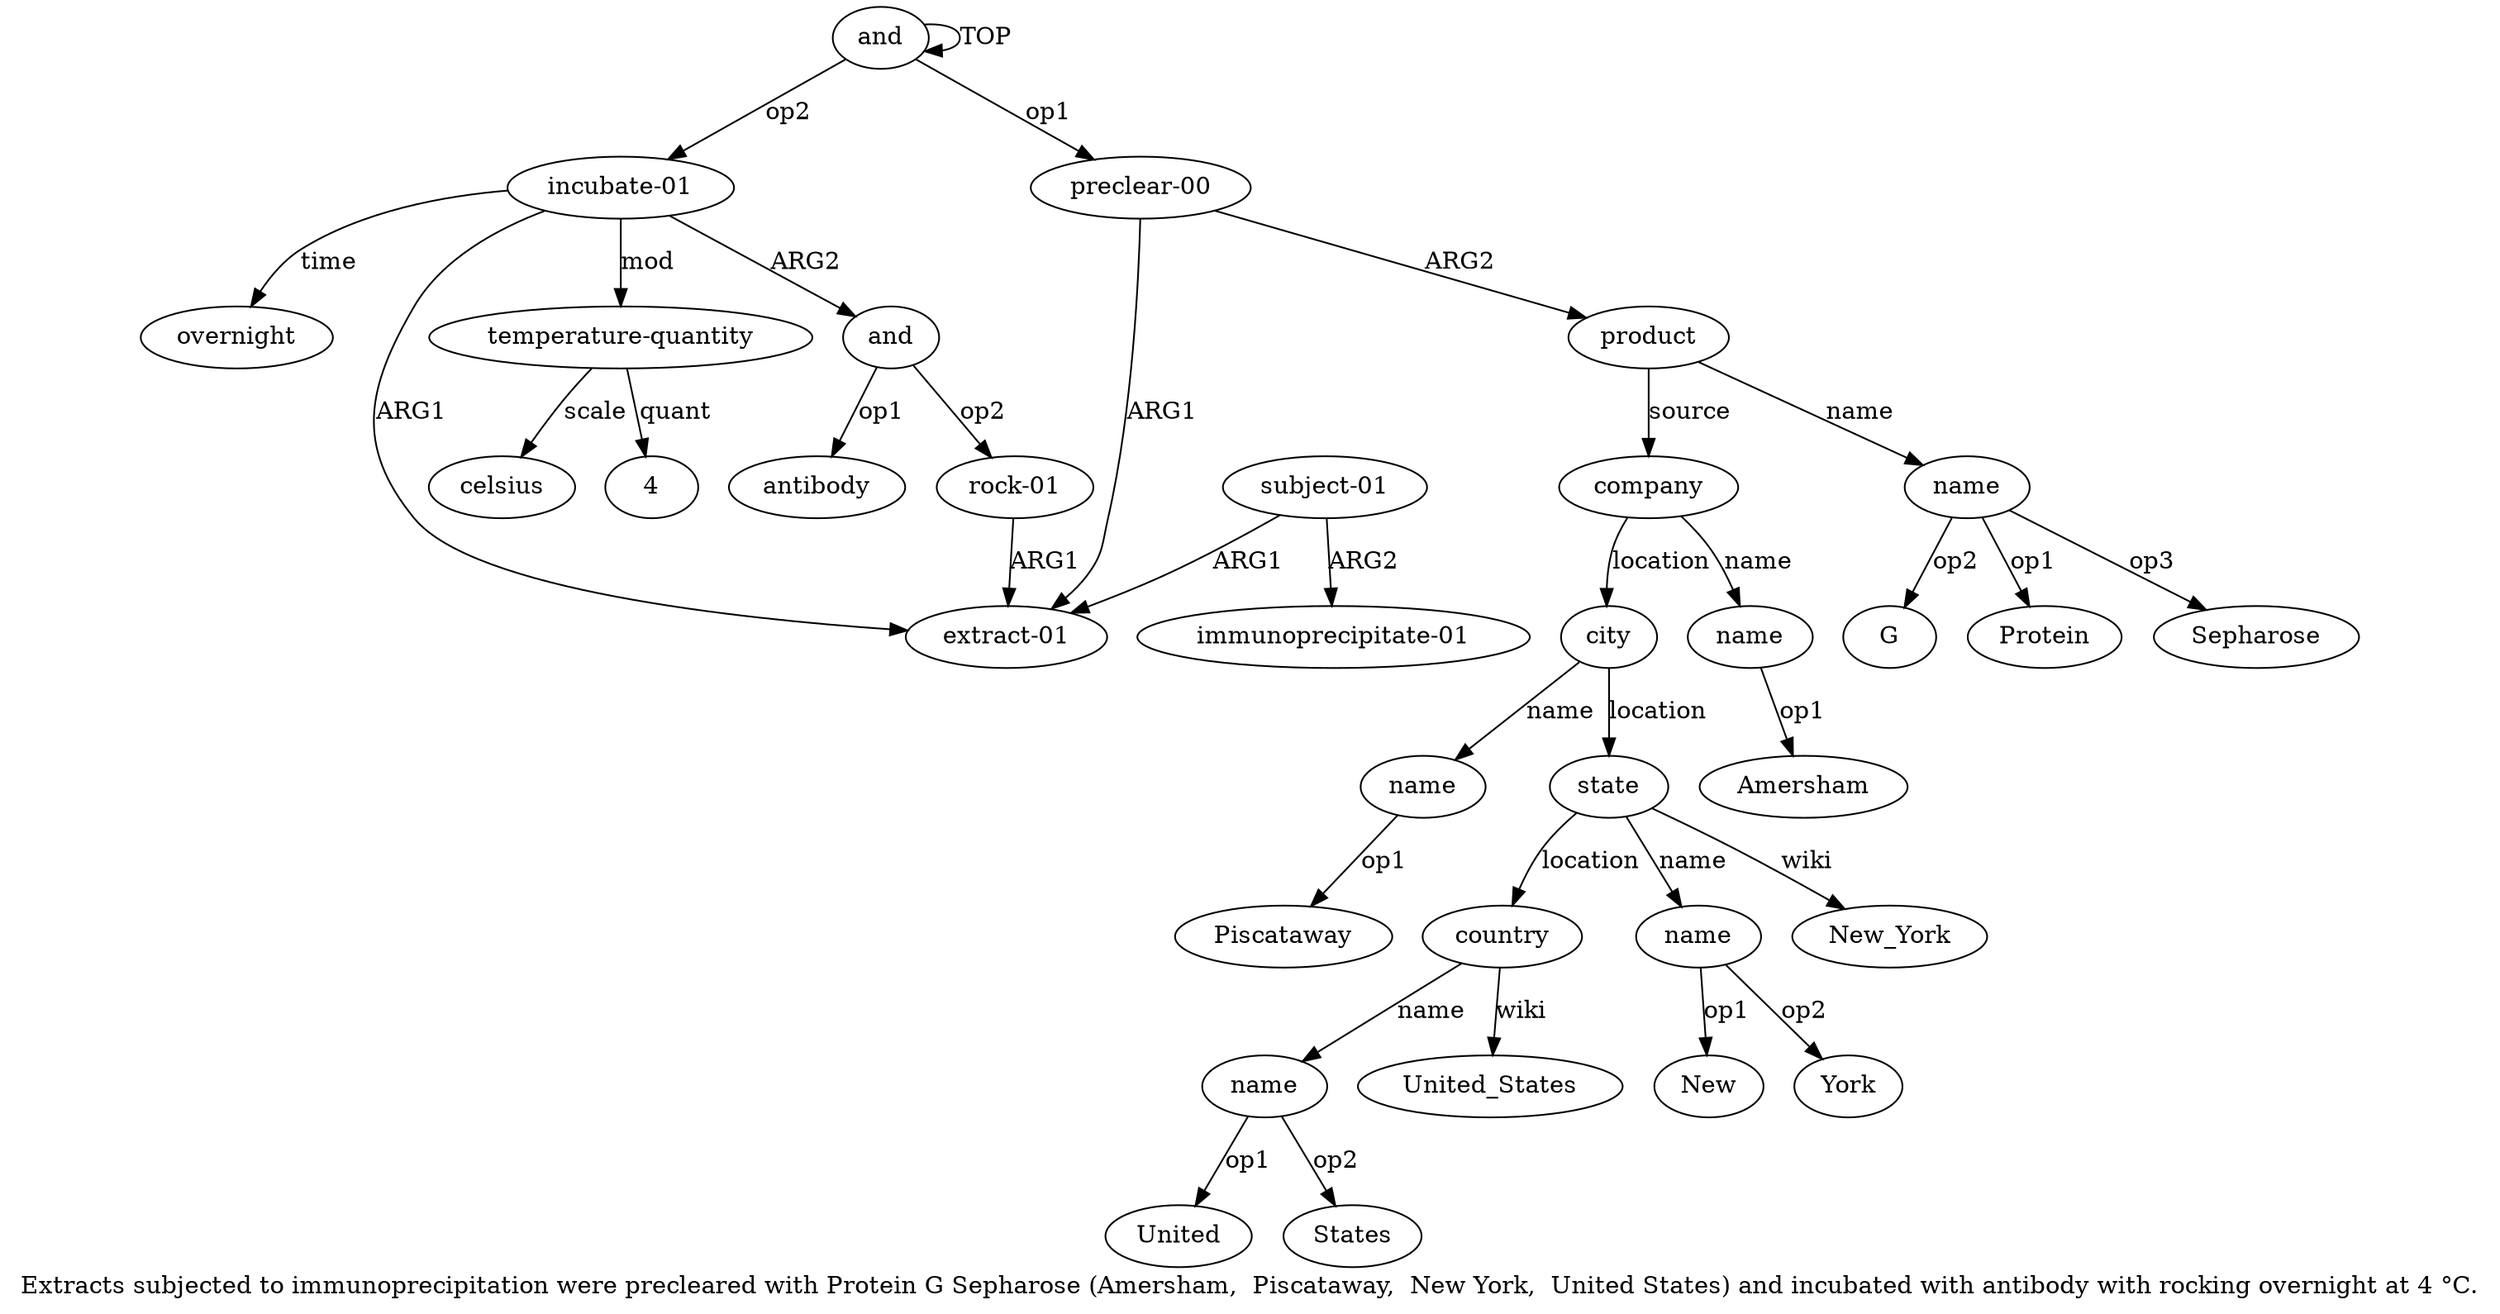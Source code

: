 digraph  {
	graph [label="Extracts subjected to immunoprecipitation were precleared with Protein G Sepharose (Amersham,  Piscataway,  New York,  United States) \
and incubated with antibody with rocking overnight at 4 °C."];
	node [label="\N"];
	a20	 [color=black,
		gold_ind=20,
		gold_label="temperature-quantity",
		label="temperature-quantity",
		test_ind=20,
		test_label="temperature-quantity"];
	a21	 [color=black,
		gold_ind=21,
		gold_label=celsius,
		label=celsius,
		test_ind=21,
		test_label=celsius];
	a20 -> a21 [key=0,
	color=black,
	gold_label=scale,
	label=scale,
	test_label=scale];
"a20 4" [color=black,
	gold_ind=-1,
	gold_label=4,
	label=4,
	test_ind=-1,
	test_label=4];
a20 -> "a20 4" [key=0,
color=black,
gold_label=quant,
label=quant,
test_label=quant];
"a6 Sepharose" [color=black,
gold_ind=-1,
gold_label=Sepharose,
label=Sepharose,
test_ind=-1,
test_label=Sepharose];
"a12 New" [color=black,
gold_ind=-1,
gold_label=New,
label=New,
test_ind=-1,
test_label=New];
"a12 York" [color=black,
gold_ind=-1,
gold_label=York,
label=York,
test_ind=-1,
test_label=York];
"a8 Amersham" [color=black,
gold_ind=-1,
gold_label=Amersham,
label=Amersham,
test_ind=-1,
test_label=Amersham];
"a11 New_York" [color=black,
gold_ind=-1,
gold_label=New_York,
label=New_York,
test_ind=-1,
test_label=New_York];
a15 [color=black,
gold_ind=15,
gold_label="incubate-01",
label="incubate-01",
test_ind=15,
test_label="incubate-01"];
a15 -> a20 [key=0,
color=black,
gold_label=mod,
label=mod,
test_label=mod];
a16 [color=black,
gold_ind=16,
gold_label=and,
label=and,
test_ind=16,
test_label=and];
a15 -> a16 [key=0,
color=black,
gold_label=ARG2,
label=ARG2,
test_label=ARG2];
a19 [color=black,
gold_ind=19,
gold_label=overnight,
label=overnight,
test_ind=19,
test_label=overnight];
a15 -> a19 [key=0,
color=black,
gold_label=time,
label=time,
test_label=time];
a2 [color=black,
gold_ind=2,
gold_label="extract-01",
label="extract-01",
test_ind=2,
test_label="extract-01"];
a15 -> a2 [key=0,
color=black,
gold_label=ARG1,
label=ARG1,
test_label=ARG1];
a14 [color=black,
gold_ind=14,
gold_label=name,
label=name,
test_ind=14,
test_label=name];
"a14 United" [color=black,
gold_ind=-1,
gold_label=United,
label=United,
test_ind=-1,
test_label=United];
a14 -> "a14 United" [key=0,
color=black,
gold_label=op1,
label=op1,
test_label=op1];
"a14 States" [color=black,
gold_ind=-1,
gold_label=States,
label=States,
test_ind=-1,
test_label=States];
a14 -> "a14 States" [key=0,
color=black,
gold_label=op2,
label=op2,
test_label=op2];
a17 [color=black,
gold_ind=17,
gold_label=antibody,
label=antibody,
test_ind=17,
test_label=antibody];
a16 -> a17 [key=0,
color=black,
gold_label=op1,
label=op1,
test_label=op1];
a18 [color=black,
gold_ind=18,
gold_label="rock-01",
label="rock-01",
test_ind=18,
test_label="rock-01"];
a16 -> a18 [key=0,
color=black,
gold_label=op2,
label=op2,
test_label=op2];
a11 [color=black,
gold_ind=11,
gold_label=state,
label=state,
test_ind=11,
test_label=state];
a11 -> "a11 New_York" [key=0,
color=black,
gold_label=wiki,
label=wiki,
test_label=wiki];
a13 [color=black,
gold_ind=13,
gold_label=country,
label=country,
test_ind=13,
test_label=country];
a11 -> a13 [key=0,
color=black,
gold_label=location,
label=location,
test_label=location];
a12 [color=black,
gold_ind=12,
gold_label=name,
label=name,
test_ind=12,
test_label=name];
a11 -> a12 [key=0,
color=black,
gold_label=name,
label=name,
test_label=name];
a10 [color=black,
gold_ind=10,
gold_label=name,
label=name,
test_ind=10,
test_label=name];
"a10 Piscataway" [color=black,
gold_ind=-1,
gold_label=Piscataway,
label=Piscataway,
test_ind=-1,
test_label=Piscataway];
a10 -> "a10 Piscataway" [key=0,
color=black,
gold_label=op1,
label=op1,
test_label=op1];
a13 -> a14 [key=0,
color=black,
gold_label=name,
label=name,
test_label=name];
"a13 United_States" [color=black,
gold_ind=-1,
gold_label=United_States,
label=United_States,
test_ind=-1,
test_label=United_States];
a13 -> "a13 United_States" [key=0,
color=black,
gold_label=wiki,
label=wiki,
test_label=wiki];
a12 -> "a12 New" [key=0,
color=black,
gold_label=op1,
label=op1,
test_label=op1];
a12 -> "a12 York" [key=0,
color=black,
gold_label=op2,
label=op2,
test_label=op2];
a18 -> a2 [key=0,
color=black,
gold_label=ARG1,
label=ARG1,
test_label=ARG1];
a1 [color=black,
gold_ind=1,
gold_label="preclear-00",
label="preclear-00",
test_ind=1,
test_label="preclear-00"];
a1 -> a2 [key=0,
color=black,
gold_label=ARG1,
label=ARG1,
test_label=ARG1];
a5 [color=black,
gold_ind=5,
gold_label=product,
label=product,
test_ind=5,
test_label=product];
a1 -> a5 [key=0,
color=black,
gold_label=ARG2,
label=ARG2,
test_label=ARG2];
a0 [color=black,
gold_ind=0,
gold_label=and,
label=and,
test_ind=0,
test_label=and];
a0 -> a15 [key=0,
color=black,
gold_label=op2,
label=op2,
test_label=op2];
a0 -> a1 [key=0,
color=black,
gold_label=op1,
label=op1,
test_label=op1];
a0 -> a0 [key=0,
color=black,
gold_label=TOP,
label=TOP,
test_label=TOP];
a3 [color=black,
gold_ind=3,
gold_label="subject-01",
label="subject-01",
test_ind=3,
test_label="subject-01"];
a3 -> a2 [key=0,
color=black,
gold_label=ARG1,
label=ARG1,
test_label=ARG1];
a4 [color=black,
gold_ind=4,
gold_label="immunoprecipitate-01",
label="immunoprecipitate-01",
test_ind=4,
test_label="immunoprecipitate-01"];
a3 -> a4 [key=0,
color=black,
gold_label=ARG2,
label=ARG2,
test_label=ARG2];
a7 [color=black,
gold_ind=7,
gold_label=company,
label=company,
test_ind=7,
test_label=company];
a5 -> a7 [key=0,
color=black,
gold_label=source,
label=source,
test_label=source];
a6 [color=black,
gold_ind=6,
gold_label=name,
label=name,
test_ind=6,
test_label=name];
a5 -> a6 [key=0,
color=black,
gold_label=name,
label=name,
test_label=name];
a9 [color=black,
gold_ind=9,
gold_label=city,
label=city,
test_ind=9,
test_label=city];
a7 -> a9 [key=0,
color=black,
gold_label=location,
label=location,
test_label=location];
a8 [color=black,
gold_ind=8,
gold_label=name,
label=name,
test_ind=8,
test_label=name];
a7 -> a8 [key=0,
color=black,
gold_label=name,
label=name,
test_label=name];
a6 -> "a6 Sepharose" [key=0,
color=black,
gold_label=op3,
label=op3,
test_label=op3];
"a6 G" [color=black,
gold_ind=-1,
gold_label=G,
label=G,
test_ind=-1,
test_label=G];
a6 -> "a6 G" [key=0,
color=black,
gold_label=op2,
label=op2,
test_label=op2];
"a6 Protein" [color=black,
gold_ind=-1,
gold_label=Protein,
label=Protein,
test_ind=-1,
test_label=Protein];
a6 -> "a6 Protein" [key=0,
color=black,
gold_label=op1,
label=op1,
test_label=op1];
a9 -> a11 [key=0,
color=black,
gold_label=location,
label=location,
test_label=location];
a9 -> a10 [key=0,
color=black,
gold_label=name,
label=name,
test_label=name];
a8 -> "a8 Amersham" [key=0,
color=black,
gold_label=op1,
label=op1,
test_label=op1];
}
